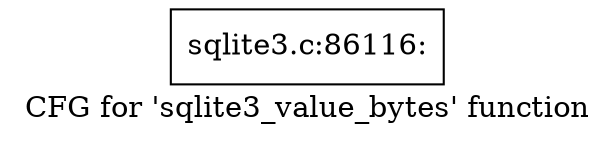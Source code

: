 digraph "CFG for 'sqlite3_value_bytes' function" {
	label="CFG for 'sqlite3_value_bytes' function";

	Node0x55c0f5c3b5b0 [shape=record,label="{sqlite3.c:86116:}"];
}
